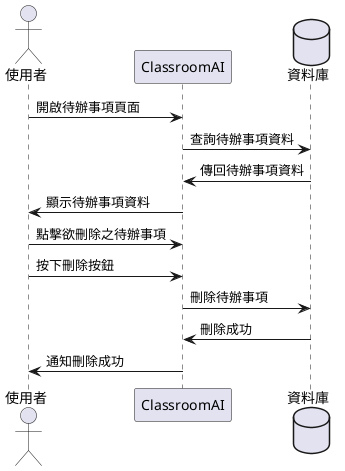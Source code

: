 @startuml
actor 使用者
participant ClassroomAI as System
database 資料庫 as DB


使用者 -> System: 開啟待辦事項頁面
System -> DB: 查詢待辦事項資料
DB -> System: 傳回待辦事項資料
System -> 使用者: 顯示待辦事項資料

使用者 -> System: 點擊欲刪除之待辦事項
使用者 -> System: 按下刪除按鈕

System -> DB: 刪除待辦事項
DB -> System: 刪除成功
System -> 使用者: 通知刪除成功
@enduml
